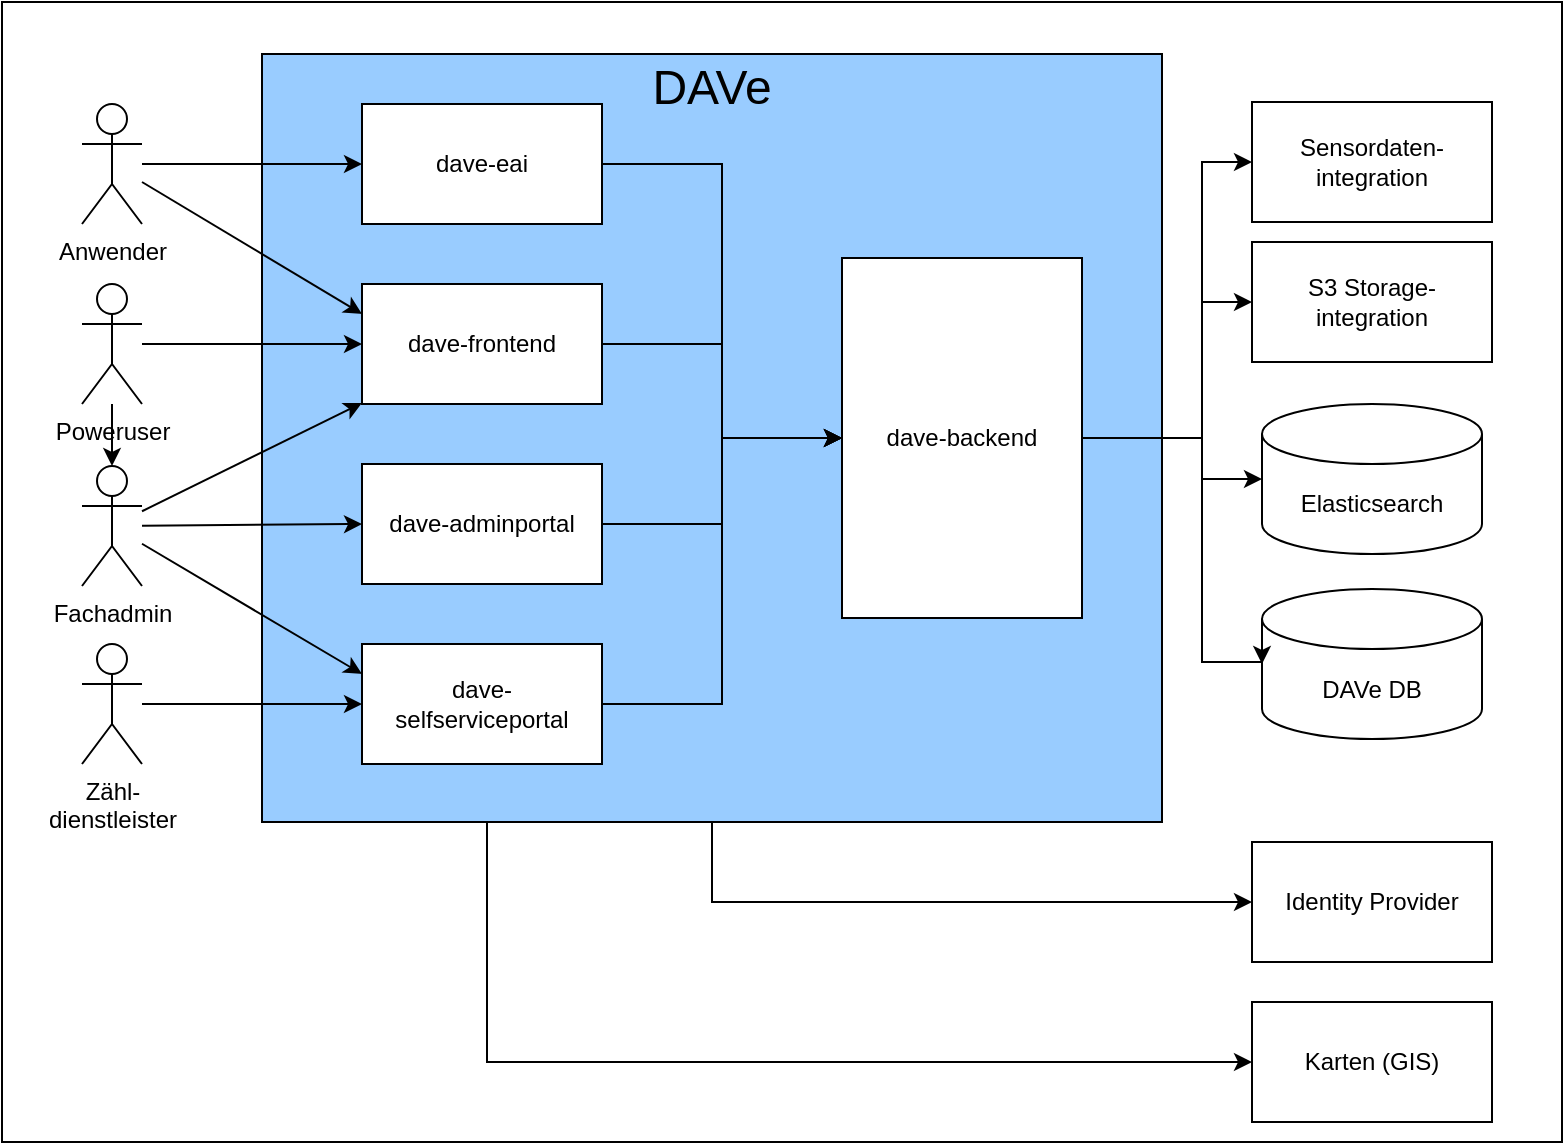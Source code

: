 <mxfile version="27.0.5">
  <diagram name="Seite-1" id="ojCsiEdfWkuSPPQZoMoe">
    <mxGraphModel dx="1785" dy="561" grid="1" gridSize="10" guides="1" tooltips="1" connect="1" arrows="1" fold="1" page="1" pageScale="1" pageWidth="827" pageHeight="1169" math="0" shadow="0">
      <root>
        <mxCell id="0" />
        <mxCell id="1" parent="0" />
        <mxCell id="KnmTlxItXMSz-s30MJJW-1" value="" style="rounded=0;whiteSpace=wrap;html=1;fillColor=light-dark(#FFFFFF,#FFFFFF);container=0;" parent="1" vertex="1">
          <mxGeometry x="-50" y="220" width="780" height="570" as="geometry" />
        </mxCell>
        <mxCell id="KnmTlxItXMSz-s30MJJW-10" value="&lt;font style=&quot;color: light-dark(rgb(0, 0, 0), rgb(0, 0, 0));&quot;&gt;Sensordaten-integration&lt;/font&gt;" style="rounded=0;whiteSpace=wrap;html=1;fillColor=none;strokeColor=light-dark(#000000,#000000);container=0;" parent="1" vertex="1">
          <mxGeometry x="575" y="270" width="120" height="60" as="geometry" />
        </mxCell>
        <mxCell id="KnmTlxItXMSz-s30MJJW-3" value="Fachadmin" style="shape=umlActor;verticalLabelPosition=bottom;verticalAlign=top;html=1;outlineConnect=0;fontColor=light-dark(#000000,#000000);strokeColor=light-dark(#000000,#000000);fillColor=none;container=0;" parent="1" vertex="1">
          <mxGeometry x="-10" y="452" width="30" height="60" as="geometry" />
        </mxCell>
        <mxCell id="KnmTlxItXMSz-s30MJJW-5" value="Zähl-&lt;br&gt;dienstleister" style="shape=umlActor;verticalLabelPosition=bottom;verticalAlign=top;html=1;outlineConnect=0;strokeColor=light-dark(#000000,#000000);fontColor=light-dark(#000000,#000000);fillColor=none;container=0;" parent="1" vertex="1">
          <mxGeometry x="-10" y="541" width="30" height="60" as="geometry" />
        </mxCell>
        <mxCell id="BpEKp0r3a0N5jhUWhxLq-10" style="edgeStyle=orthogonalEdgeStyle;rounded=0;orthogonalLoop=1;jettySize=auto;html=1;exitX=0.5;exitY=1;exitDx=0;exitDy=0;entryX=0;entryY=0.5;entryDx=0;entryDy=0;strokeColor=light-dark(#000000,#000000);" parent="1" source="KnmTlxItXMSz-s30MJJW-8" target="BpEKp0r3a0N5jhUWhxLq-9" edge="1">
          <mxGeometry relative="1" as="geometry" />
        </mxCell>
        <mxCell id="KnmTlxItXMSz-s30MJJW-8" value="&lt;font style=&quot;font-size: 24px; color: light-dark(rgb(0, 0, 0), rgb(0, 0, 0));&quot;&gt;DAVe&lt;/font&gt;&lt;div&gt;&lt;font style=&quot;color: light-dark(rgb(0, 0, 0), rgb(0, 0, 0));&quot; size=&quot;3&quot;&gt;&lt;br&gt;&lt;/font&gt;&lt;/div&gt;&lt;div&gt;&lt;font style=&quot;color: light-dark(rgb(0, 0, 0), rgb(0, 0, 0));&quot; size=&quot;3&quot;&gt;&lt;br&gt;&lt;/font&gt;&lt;/div&gt;&lt;div&gt;&lt;font style=&quot;color: light-dark(rgb(0, 0, 0), rgb(0, 0, 0));&quot; size=&quot;3&quot;&gt;&lt;br&gt;&lt;/font&gt;&lt;/div&gt;&lt;div&gt;&lt;font style=&quot;color: light-dark(rgb(0, 0, 0), rgb(0, 0, 0));&quot; size=&quot;3&quot;&gt;&lt;br&gt;&lt;/font&gt;&lt;/div&gt;&lt;div&gt;&lt;font style=&quot;color: light-dark(rgb(0, 0, 0), rgb(0, 0, 0));&quot; size=&quot;3&quot;&gt;&lt;br&gt;&lt;/font&gt;&lt;/div&gt;&lt;div&gt;&lt;font style=&quot;color: light-dark(rgb(0, 0, 0), rgb(0, 0, 0));&quot; size=&quot;3&quot;&gt;&lt;br&gt;&lt;/font&gt;&lt;/div&gt;&lt;div&gt;&lt;font style=&quot;color: light-dark(rgb(0, 0, 0), rgb(0, 0, 0));&quot; size=&quot;3&quot;&gt;&lt;br&gt;&lt;/font&gt;&lt;/div&gt;&lt;div&gt;&lt;font style=&quot;color: light-dark(rgb(0, 0, 0), rgb(0, 0, 0));&quot; size=&quot;3&quot;&gt;&lt;br&gt;&lt;/font&gt;&lt;/div&gt;&lt;div&gt;&lt;br&gt;&lt;/div&gt;&lt;div&gt;&lt;font style=&quot;color: light-dark(rgb(0, 0, 0), rgb(0, 0, 0));&quot; size=&quot;3&quot;&gt;&lt;br&gt;&lt;/font&gt;&lt;/div&gt;&lt;div&gt;&lt;font style=&quot;color: light-dark(rgb(0, 0, 0), rgb(0, 0, 0));&quot; size=&quot;3&quot;&gt;&lt;br&gt;&lt;/font&gt;&lt;/div&gt;&lt;div&gt;&lt;font style=&quot;color: light-dark(rgb(0, 0, 0), rgb(0, 0, 0));&quot; size=&quot;3&quot;&gt;&lt;br&gt;&lt;/font&gt;&lt;/div&gt;&lt;div&gt;&lt;font style=&quot;color: light-dark(rgb(0, 0, 0), rgb(0, 0, 0));&quot; size=&quot;3&quot;&gt;&lt;br&gt;&lt;/font&gt;&lt;/div&gt;&lt;div&gt;&lt;font style=&quot;color: light-dark(rgb(0, 0, 0), rgb(0, 0, 0));&quot; size=&quot;3&quot;&gt;&lt;br&gt;&lt;/font&gt;&lt;/div&gt;&lt;div&gt;&lt;font style=&quot;color: light-dark(rgb(0, 0, 0), rgb(0, 0, 0));&quot; size=&quot;3&quot;&gt;&lt;br&gt;&lt;/font&gt;&lt;/div&gt;&lt;div&gt;&lt;font style=&quot;color: light-dark(rgb(0, 0, 0), rgb(0, 0, 0));&quot;&gt;&lt;br&gt;&lt;/font&gt;&lt;/div&gt;&lt;div&gt;&lt;font style=&quot;color: light-dark(rgb(0, 0, 0), rgb(0, 0, 0));&quot; size=&quot;3&quot;&gt;&lt;br&gt;&lt;/font&gt;&lt;/div&gt;&lt;div&gt;&lt;font style=&quot;color: light-dark(rgb(0, 0, 0), rgb(0, 0, 0));&quot; size=&quot;3&quot;&gt;&lt;br&gt;&lt;/font&gt;&lt;/div&gt;&lt;div&gt;&lt;br&gt;&lt;/div&gt;" style="rounded=0;whiteSpace=wrap;html=1;fillColor=#99CCFF;strokeColor=#000000;container=0;" parent="1" vertex="1">
          <mxGeometry x="80" y="246" width="450" height="384" as="geometry" />
        </mxCell>
        <mxCell id="z4RPFUjubYknw4vLWnkp-3" value="" style="rounded=0;orthogonalLoop=1;jettySize=auto;html=1;strokeColor=light-dark(#000000,#000000);entryX=0;entryY=0.5;entryDx=0;entryDy=0;" parent="1" source="KnmTlxItXMSz-s30MJJW-12" target="KnmTlxItXMSz-s30MJJW-16" edge="1">
          <mxGeometry relative="1" as="geometry" />
        </mxCell>
        <mxCell id="z4RPFUjubYknw4vLWnkp-5" style="rounded=0;orthogonalLoop=1;jettySize=auto;html=1;entryX=0;entryY=0.25;entryDx=0;entryDy=0;strokeColor=light-dark(#000000,#000000);" parent="1" source="KnmTlxItXMSz-s30MJJW-12" target="KnmTlxItXMSz-s30MJJW-13" edge="1">
          <mxGeometry relative="1" as="geometry" />
        </mxCell>
        <mxCell id="KnmTlxItXMSz-s30MJJW-12" value="Anwender" style="shape=umlActor;verticalLabelPosition=bottom;verticalAlign=top;html=1;outlineConnect=0;strokeColor=light-dark(#000000,#000000);fontColor=light-dark(#000000,#000000);fillColor=none;container=0;" parent="1" vertex="1">
          <mxGeometry x="-10" y="271" width="30" height="60" as="geometry" />
        </mxCell>
        <mxCell id="z4RPFUjubYknw4vLWnkp-6" style="edgeStyle=orthogonalEdgeStyle;rounded=0;orthogonalLoop=1;jettySize=auto;html=1;exitX=1;exitY=0.5;exitDx=0;exitDy=0;entryX=0;entryY=0.5;entryDx=0;entryDy=0;strokeColor=light-dark(#000000,#000000);" parent="1" source="KnmTlxItXMSz-s30MJJW-13" target="KnmTlxItXMSz-s30MJJW-18" edge="1">
          <mxGeometry relative="1" as="geometry" />
        </mxCell>
        <mxCell id="KnmTlxItXMSz-s30MJJW-13" value="&lt;font color=&quot;#000000&quot;&gt;dave-frontend&lt;/font&gt;" style="rounded=0;whiteSpace=wrap;html=1;fillColor=#FFFFFF;strokeColor=light-dark(#000000,#000000);container=0;" parent="1" vertex="1">
          <mxGeometry x="130" y="361" width="120" height="60" as="geometry" />
        </mxCell>
        <mxCell id="z4RPFUjubYknw4vLWnkp-7" style="edgeStyle=orthogonalEdgeStyle;rounded=0;orthogonalLoop=1;jettySize=auto;html=1;exitX=1;exitY=0.5;exitDx=0;exitDy=0;entryX=0;entryY=0.5;entryDx=0;entryDy=0;strokeColor=light-dark(#000000,#000000);" parent="1" source="KnmTlxItXMSz-s30MJJW-14" target="KnmTlxItXMSz-s30MJJW-18" edge="1">
          <mxGeometry relative="1" as="geometry" />
        </mxCell>
        <mxCell id="KnmTlxItXMSz-s30MJJW-14" value="&lt;font color=&quot;#000000&quot;&gt;dave-adminportal&lt;/font&gt;" style="rounded=0;whiteSpace=wrap;html=1;fillColor=#FFFFFF;strokeColor=light-dark(#000000,#000000);container=0;" parent="1" vertex="1">
          <mxGeometry x="130" y="451" width="120" height="60" as="geometry" />
        </mxCell>
        <mxCell id="z4RPFUjubYknw4vLWnkp-8" style="edgeStyle=orthogonalEdgeStyle;rounded=0;orthogonalLoop=1;jettySize=auto;html=1;exitX=1;exitY=0.5;exitDx=0;exitDy=0;entryX=0;entryY=0.5;entryDx=0;entryDy=0;strokeColor=light-dark(#000000,#000000);" parent="1" source="KnmTlxItXMSz-s30MJJW-15" target="KnmTlxItXMSz-s30MJJW-18" edge="1">
          <mxGeometry relative="1" as="geometry" />
        </mxCell>
        <mxCell id="KnmTlxItXMSz-s30MJJW-15" value="&lt;font color=&quot;#000000&quot;&gt;dave-&lt;/font&gt;&lt;div&gt;&lt;font color=&quot;#000000&quot;&gt;selfserviceportal&lt;/font&gt;&lt;/div&gt;" style="rounded=0;whiteSpace=wrap;html=1;fillColor=#FFFFFF;strokeColor=light-dark(#000000,#000000);container=0;" parent="1" vertex="1">
          <mxGeometry x="130" y="541" width="120" height="60" as="geometry" />
        </mxCell>
        <mxCell id="z4RPFUjubYknw4vLWnkp-4" style="edgeStyle=orthogonalEdgeStyle;rounded=0;orthogonalLoop=1;jettySize=auto;html=1;exitX=1;exitY=0.5;exitDx=0;exitDy=0;entryX=0;entryY=0.5;entryDx=0;entryDy=0;strokeColor=light-dark(#000000,#000000);" parent="1" source="KnmTlxItXMSz-s30MJJW-16" target="KnmTlxItXMSz-s30MJJW-18" edge="1">
          <mxGeometry relative="1" as="geometry" />
        </mxCell>
        <mxCell id="KnmTlxItXMSz-s30MJJW-16" value="&lt;font color=&quot;#000000&quot;&gt;dave-eai&lt;/font&gt;" style="rounded=0;whiteSpace=wrap;html=1;fillColor=#FFFFFF;strokeColor=light-dark(#000000,#000000);container=0;" parent="1" vertex="1">
          <mxGeometry x="130" y="271" width="120" height="60" as="geometry" />
        </mxCell>
        <mxCell id="BpEKp0r3a0N5jhUWhxLq-1" style="edgeStyle=orthogonalEdgeStyle;rounded=0;orthogonalLoop=1;jettySize=auto;html=1;exitX=1;exitY=0.5;exitDx=0;exitDy=0;entryX=0;entryY=0.5;entryDx=0;entryDy=0;strokeColor=light-dark(#000000,#000000);" parent="1" source="KnmTlxItXMSz-s30MJJW-18" target="KnmTlxItXMSz-s30MJJW-10" edge="1">
          <mxGeometry relative="1" as="geometry">
            <Array as="points">
              <mxPoint x="550" y="438" />
              <mxPoint x="550" y="300" />
            </Array>
          </mxGeometry>
        </mxCell>
        <mxCell id="BpEKp0r3a0N5jhUWhxLq-8" style="edgeStyle=orthogonalEdgeStyle;rounded=0;orthogonalLoop=1;jettySize=auto;html=1;exitX=1;exitY=0.5;exitDx=0;exitDy=0;entryX=0;entryY=0.5;entryDx=0;entryDy=0;strokeColor=light-dark(#000000,#000000);" parent="1" source="KnmTlxItXMSz-s30MJJW-18" target="BpEKp0r3a0N5jhUWhxLq-6" edge="1">
          <mxGeometry relative="1" as="geometry">
            <Array as="points">
              <mxPoint x="550" y="438" />
              <mxPoint x="550" y="370" />
            </Array>
          </mxGeometry>
        </mxCell>
        <mxCell id="KnmTlxItXMSz-s30MJJW-18" value="&lt;font color=&quot;#000000&quot;&gt;dave-backend&lt;/font&gt;" style="rounded=0;whiteSpace=wrap;html=1;fillColor=#FFFFFF;strokeColor=light-dark(#000000,#000000);container=0;" parent="1" vertex="1">
          <mxGeometry x="370" y="348" width="120" height="180" as="geometry" />
        </mxCell>
        <mxCell id="z4RPFUjubYknw4vLWnkp-10" style="rounded=0;orthogonalLoop=1;jettySize=auto;html=1;strokeColor=light-dark(#000000,#000000);entryX=0;entryY=0.5;entryDx=0;entryDy=0;" parent="1" source="KnmTlxItXMSz-s30MJJW-3" target="KnmTlxItXMSz-s30MJJW-14" edge="1">
          <mxGeometry relative="1" as="geometry" />
        </mxCell>
        <mxCell id="z4RPFUjubYknw4vLWnkp-9" style="rounded=0;orthogonalLoop=1;jettySize=auto;html=1;entryX=0;entryY=0.5;entryDx=0;entryDy=0;strokeColor=light-dark(#000000,#000000);" parent="1" source="KnmTlxItXMSz-s30MJJW-5" target="KnmTlxItXMSz-s30MJJW-15" edge="1">
          <mxGeometry relative="1" as="geometry" />
        </mxCell>
        <mxCell id="BpEKp0r3a0N5jhUWhxLq-2" style="rounded=0;orthogonalLoop=1;jettySize=auto;html=1;strokeColor=light-dark(#000000,#000000);" parent="1" source="KnmTlxItXMSz-s30MJJW-3" target="KnmTlxItXMSz-s30MJJW-13" edge="1">
          <mxGeometry relative="1" as="geometry" />
        </mxCell>
        <mxCell id="BpEKp0r3a0N5jhUWhxLq-3" style="rounded=0;orthogonalLoop=1;jettySize=auto;html=1;entryX=0;entryY=0.25;entryDx=0;entryDy=0;strokeColor=light-dark(#000000,#000000);" parent="1" source="KnmTlxItXMSz-s30MJJW-3" target="KnmTlxItXMSz-s30MJJW-15" edge="1">
          <mxGeometry relative="1" as="geometry" />
        </mxCell>
        <mxCell id="BpEKp0r3a0N5jhUWhxLq-4" value="Elasticsearch" style="shape=cylinder3;whiteSpace=wrap;html=1;boundedLbl=1;backgroundOutline=1;size=15;fillColor=none;fontColor=light-dark(#000000,#000000);strokeColor=light-dark(#000000,#000000);" parent="1" vertex="1">
          <mxGeometry x="580" y="421" width="110" height="75" as="geometry" />
        </mxCell>
        <mxCell id="BpEKp0r3a0N5jhUWhxLq-5" value="DAVe DB" style="shape=cylinder3;whiteSpace=wrap;html=1;boundedLbl=1;backgroundOutline=1;size=15;fillColor=none;fontColor=light-dark(#000000,#000000);strokeColor=light-dark(#000000,#000000);" parent="1" vertex="1">
          <mxGeometry x="580" y="513.5" width="110" height="75" as="geometry" />
        </mxCell>
        <mxCell id="BpEKp0r3a0N5jhUWhxLq-6" value="&lt;font style=&quot;color: light-dark(rgb(0, 0, 0), rgb(0, 0, 0));&quot;&gt;S3 Storage-integration&lt;/font&gt;" style="rounded=0;whiteSpace=wrap;html=1;fillColor=none;strokeColor=light-dark(#000000,#000000);container=0;" parent="1" vertex="1">
          <mxGeometry x="575" y="340" width="120" height="60" as="geometry" />
        </mxCell>
        <mxCell id="BpEKp0r3a0N5jhUWhxLq-9" value="&lt;font style=&quot;color: light-dark(rgb(0, 0, 0), rgb(0, 0, 0));&quot;&gt;Identity Provider&lt;/font&gt;" style="rounded=0;whiteSpace=wrap;html=1;fillColor=none;strokeColor=light-dark(#000000,#000000);container=0;" parent="1" vertex="1">
          <mxGeometry x="575" y="640" width="120" height="60" as="geometry" />
        </mxCell>
        <mxCell id="BpEKp0r3a0N5jhUWhxLq-11" style="edgeStyle=orthogonalEdgeStyle;rounded=0;orthogonalLoop=1;jettySize=auto;html=1;exitX=1;exitY=0.5;exitDx=0;exitDy=0;entryX=0;entryY=0.5;entryDx=0;entryDy=0;entryPerimeter=0;strokeColor=light-dark(#000000,#000000);" parent="1" source="KnmTlxItXMSz-s30MJJW-18" target="BpEKp0r3a0N5jhUWhxLq-4" edge="1">
          <mxGeometry relative="1" as="geometry">
            <Array as="points">
              <mxPoint x="550" y="438" />
              <mxPoint x="550" y="459" />
            </Array>
          </mxGeometry>
        </mxCell>
        <mxCell id="BpEKp0r3a0N5jhUWhxLq-12" style="edgeStyle=orthogonalEdgeStyle;rounded=0;orthogonalLoop=1;jettySize=auto;html=1;exitX=1;exitY=0.5;exitDx=0;exitDy=0;entryX=0;entryY=0.5;entryDx=0;entryDy=0;entryPerimeter=0;strokeColor=light-dark(#000000,#000000);" parent="1" source="KnmTlxItXMSz-s30MJJW-18" target="BpEKp0r3a0N5jhUWhxLq-5" edge="1">
          <mxGeometry relative="1" as="geometry">
            <Array as="points">
              <mxPoint x="550" y="438" />
              <mxPoint x="550" y="550" />
            </Array>
          </mxGeometry>
        </mxCell>
        <mxCell id="Tnfn5jsNyb1vm1FIaoOP-2" style="edgeStyle=orthogonalEdgeStyle;rounded=0;orthogonalLoop=1;jettySize=auto;html=1;entryX=0;entryY=0.5;entryDx=0;entryDy=0;strokeColor=#000000;" parent="1" source="Tnfn5jsNyb1vm1FIaoOP-1" target="KnmTlxItXMSz-s30MJJW-13" edge="1">
          <mxGeometry relative="1" as="geometry" />
        </mxCell>
        <mxCell id="Tnfn5jsNyb1vm1FIaoOP-3" value="" style="edgeStyle=orthogonalEdgeStyle;rounded=0;orthogonalLoop=1;jettySize=auto;html=1;" parent="1" source="Tnfn5jsNyb1vm1FIaoOP-1" target="KnmTlxItXMSz-s30MJJW-3" edge="1">
          <mxGeometry relative="1" as="geometry" />
        </mxCell>
        <mxCell id="Tnfn5jsNyb1vm1FIaoOP-1" value="Poweruser" style="shape=umlActor;verticalLabelPosition=bottom;verticalAlign=top;html=1;outlineConnect=0;strokeColor=light-dark(#000000,#000000);fontColor=light-dark(#000000,#000000);fillColor=none;container=0;" parent="1" vertex="1">
          <mxGeometry x="-10" y="361" width="30" height="60" as="geometry" />
        </mxCell>
        <mxCell id="YaN93xUsAyVQbkFhEalg-1" value="Karten (GIS)" style="rounded=0;whiteSpace=wrap;html=1;fillColor=none;strokeColor=light-dark(#000000,#000000);container=0;" vertex="1" parent="1">
          <mxGeometry x="575" y="720" width="120" height="60" as="geometry" />
        </mxCell>
        <mxCell id="YaN93xUsAyVQbkFhEalg-2" style="edgeStyle=orthogonalEdgeStyle;rounded=0;orthogonalLoop=1;jettySize=auto;html=1;exitX=0.25;exitY=1;exitDx=0;exitDy=0;entryX=0;entryY=0.5;entryDx=0;entryDy=0;strokeColor=light-dark(#000000,#000000);" edge="1" parent="1" source="KnmTlxItXMSz-s30MJJW-8" target="YaN93xUsAyVQbkFhEalg-1">
          <mxGeometry relative="1" as="geometry">
            <mxPoint x="143" y="710" as="sourcePoint" />
            <mxPoint x="413" y="750" as="targetPoint" />
          </mxGeometry>
        </mxCell>
      </root>
    </mxGraphModel>
  </diagram>
</mxfile>
